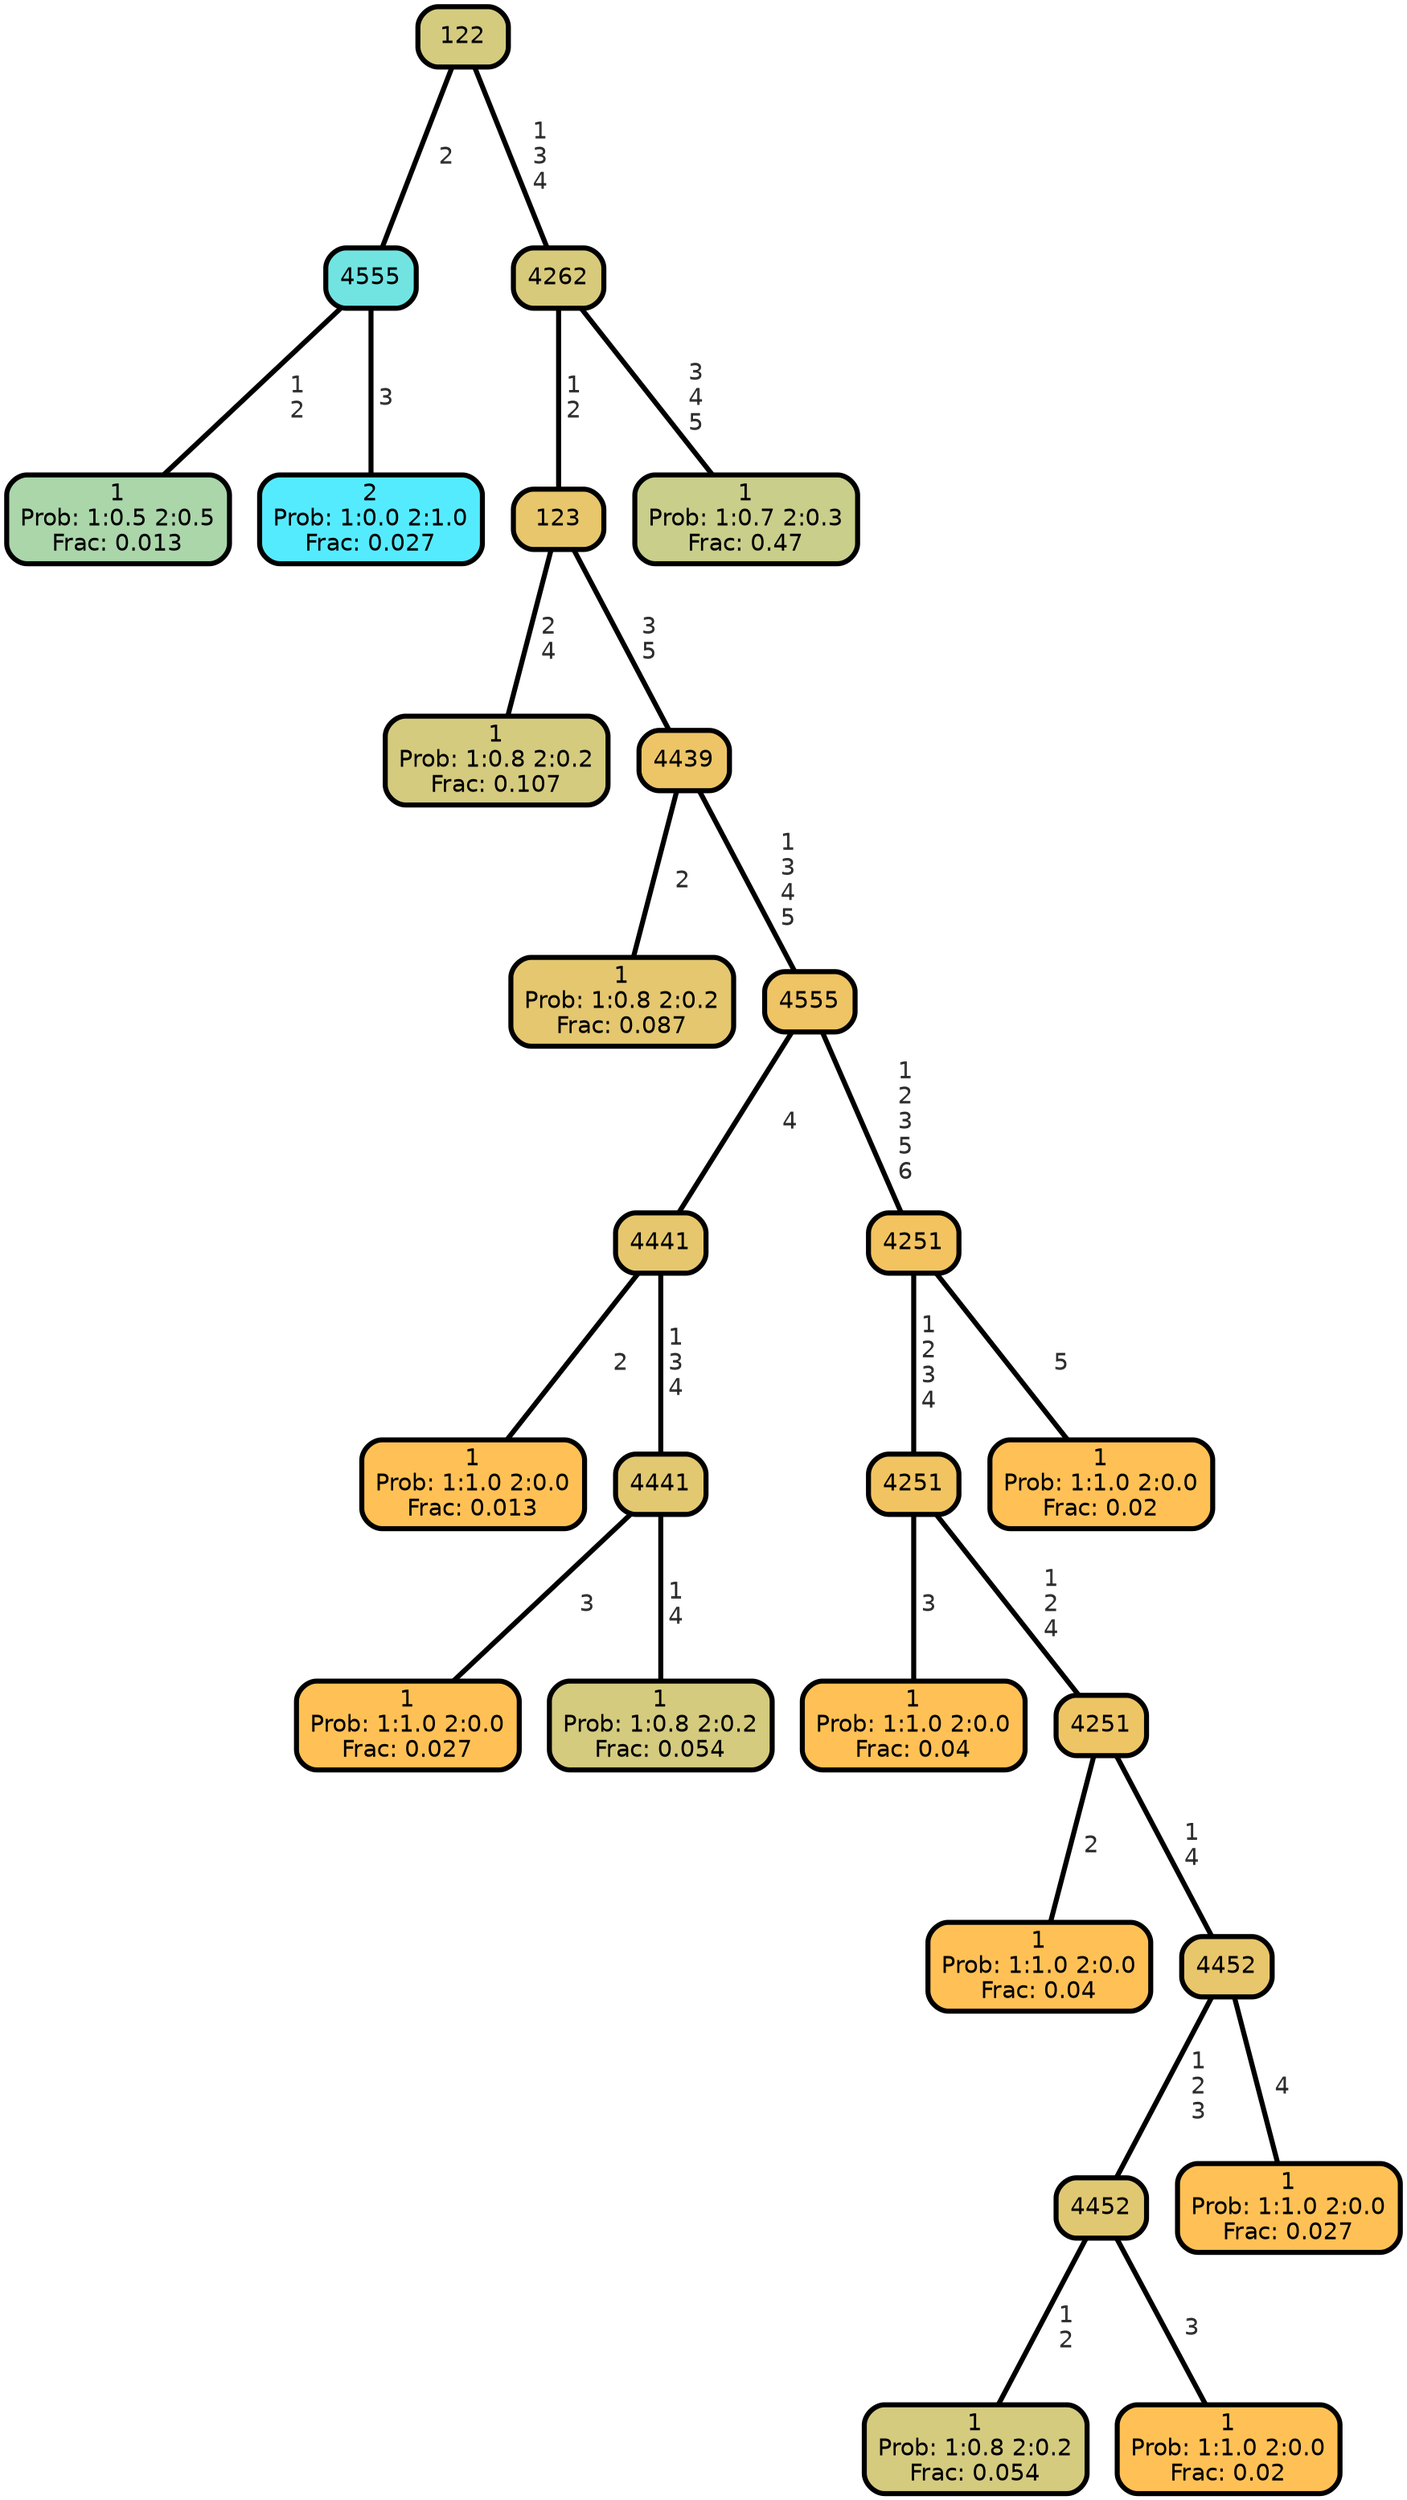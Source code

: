 graph Tree {
node [shape=box, style="filled, rounded",color="black",penwidth="3",fontcolor="black",                 fontname=helvetica] ;
graph [ranksep="0 equally", splines=straight,                 bgcolor=transparent, dpi=200] ;
edge [fontname=helvetica, fontweight=bold,fontcolor=grey14,color=black] ;
0 [label="1
Prob: 1:0.5 2:0.5
Frac: 0.013", fillcolor="#aad6aa"] ;
1 [label="4555", fillcolor="#71e4e2"] ;
2 [label="2
Prob: 1:0.0 2:1.0
Frac: 0.027", fillcolor="#55ebff"] ;
3 [label="122", fillcolor="#d4cb7f"] ;
4 [label="1
Prob: 1:0.8 2:0.2
Frac: 0.107", fillcolor="#d4cb7f"] ;
5 [label="123", fillcolor="#e7c66c"] ;
6 [label="1
Prob: 1:0.8 2:0.2
Frac: 0.087", fillcolor="#e4c76f"] ;
7 [label="4439", fillcolor="#edc566"] ;
8 [label="1
Prob: 1:1.0 2:0.0
Frac: 0.013", fillcolor="#ffc155"] ;
9 [label="4441", fillcolor="#e6c76d"] ;
10 [label="1
Prob: 1:1.0 2:0.0
Frac: 0.027", fillcolor="#ffc155"] ;
11 [label="4441", fillcolor="#e2c871"] ;
12 [label="1
Prob: 1:0.8 2:0.2
Frac: 0.054", fillcolor="#d4cb7f"] ;
13 [label="4555", fillcolor="#efc464"] ;
14 [label="1
Prob: 1:1.0 2:0.0
Frac: 0.04", fillcolor="#ffc155"] ;
15 [label="4251", fillcolor="#f2c461"] ;
16 [label="1
Prob: 1:1.0 2:0.0
Frac: 0.04", fillcolor="#ffc155"] ;
17 [label="4251", fillcolor="#eec565"] ;
18 [label="1
Prob: 1:0.8 2:0.2
Frac: 0.054", fillcolor="#d4cb7f"] ;
19 [label="4452", fillcolor="#e0c873"] ;
20 [label="1
Prob: 1:1.0 2:0.0
Frac: 0.02", fillcolor="#ffc155"] ;
21 [label="4452", fillcolor="#e8c66b"] ;
22 [label="1
Prob: 1:1.0 2:0.0
Frac: 0.027", fillcolor="#ffc155"] ;
23 [label="4251", fillcolor="#f3c360"] ;
24 [label="1
Prob: 1:1.0 2:0.0
Frac: 0.02", fillcolor="#ffc155"] ;
25 [label="4262", fillcolor="#d8ca7b"] ;
26 [label="1
Prob: 1:0.7 2:0.3
Frac: 0.47", fillcolor="#c9ce8a"] ;
1 -- 0 [label=" 1\n 2",penwidth=3] ;
1 -- 2 [label=" 3",penwidth=3] ;
3 -- 1 [label=" 2",penwidth=3] ;
3 -- 25 [label=" 1\n 3\n 4",penwidth=3] ;
5 -- 4 [label=" 2\n 4",penwidth=3] ;
5 -- 7 [label=" 3\n 5",penwidth=3] ;
7 -- 6 [label=" 2",penwidth=3] ;
7 -- 13 [label=" 1\n 3\n 4\n 5",penwidth=3] ;
9 -- 8 [label=" 2",penwidth=3] ;
9 -- 11 [label=" 1\n 3\n 4",penwidth=3] ;
11 -- 10 [label=" 3",penwidth=3] ;
11 -- 12 [label=" 1\n 4",penwidth=3] ;
13 -- 9 [label=" 4",penwidth=3] ;
13 -- 23 [label=" 1\n 2\n 3\n 5\n 6",penwidth=3] ;
15 -- 14 [label=" 3",penwidth=3] ;
15 -- 17 [label=" 1\n 2\n 4",penwidth=3] ;
17 -- 16 [label=" 2",penwidth=3] ;
17 -- 21 [label=" 1\n 4",penwidth=3] ;
19 -- 18 [label=" 1\n 2",penwidth=3] ;
19 -- 20 [label=" 3",penwidth=3] ;
21 -- 19 [label=" 1\n 2\n 3",penwidth=3] ;
21 -- 22 [label=" 4",penwidth=3] ;
23 -- 15 [label=" 1\n 2\n 3\n 4",penwidth=3] ;
23 -- 24 [label=" 5",penwidth=3] ;
25 -- 5 [label=" 1\n 2",penwidth=3] ;
25 -- 26 [label=" 3\n 4\n 5",penwidth=3] ;
{rank = same;}}